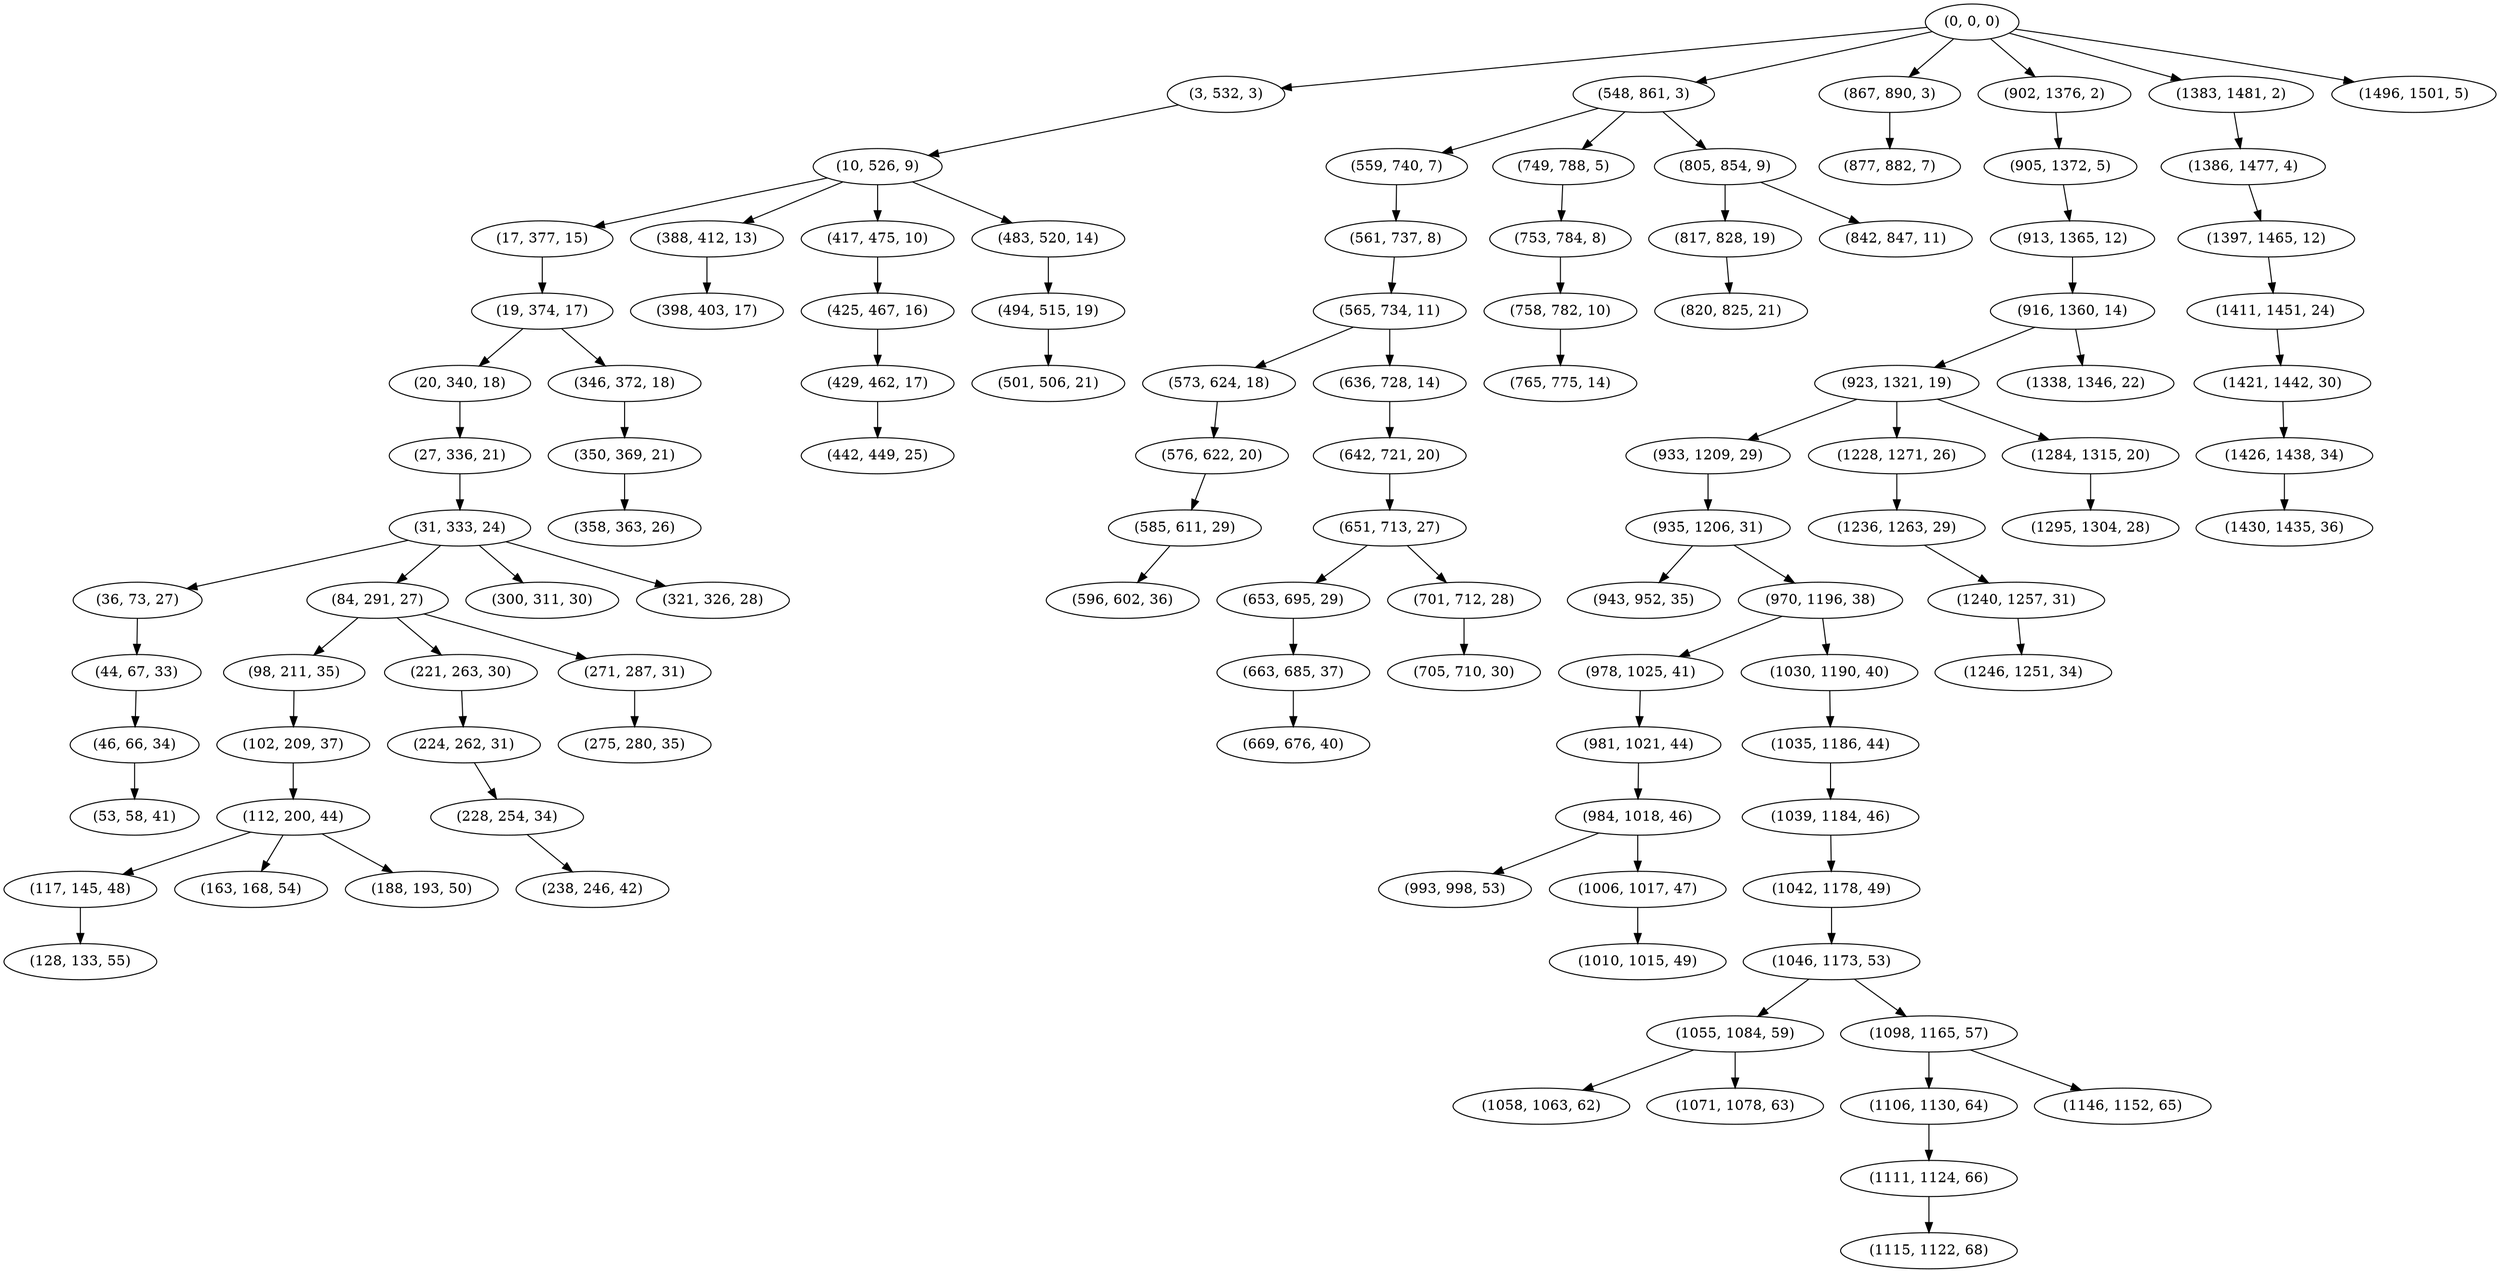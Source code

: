 digraph tree {
    "(0, 0, 0)";
    "(3, 532, 3)";
    "(10, 526, 9)";
    "(17, 377, 15)";
    "(19, 374, 17)";
    "(20, 340, 18)";
    "(27, 336, 21)";
    "(31, 333, 24)";
    "(36, 73, 27)";
    "(44, 67, 33)";
    "(46, 66, 34)";
    "(53, 58, 41)";
    "(84, 291, 27)";
    "(98, 211, 35)";
    "(102, 209, 37)";
    "(112, 200, 44)";
    "(117, 145, 48)";
    "(128, 133, 55)";
    "(163, 168, 54)";
    "(188, 193, 50)";
    "(221, 263, 30)";
    "(224, 262, 31)";
    "(228, 254, 34)";
    "(238, 246, 42)";
    "(271, 287, 31)";
    "(275, 280, 35)";
    "(300, 311, 30)";
    "(321, 326, 28)";
    "(346, 372, 18)";
    "(350, 369, 21)";
    "(358, 363, 26)";
    "(388, 412, 13)";
    "(398, 403, 17)";
    "(417, 475, 10)";
    "(425, 467, 16)";
    "(429, 462, 17)";
    "(442, 449, 25)";
    "(483, 520, 14)";
    "(494, 515, 19)";
    "(501, 506, 21)";
    "(548, 861, 3)";
    "(559, 740, 7)";
    "(561, 737, 8)";
    "(565, 734, 11)";
    "(573, 624, 18)";
    "(576, 622, 20)";
    "(585, 611, 29)";
    "(596, 602, 36)";
    "(636, 728, 14)";
    "(642, 721, 20)";
    "(651, 713, 27)";
    "(653, 695, 29)";
    "(663, 685, 37)";
    "(669, 676, 40)";
    "(701, 712, 28)";
    "(705, 710, 30)";
    "(749, 788, 5)";
    "(753, 784, 8)";
    "(758, 782, 10)";
    "(765, 775, 14)";
    "(805, 854, 9)";
    "(817, 828, 19)";
    "(820, 825, 21)";
    "(842, 847, 11)";
    "(867, 890, 3)";
    "(877, 882, 7)";
    "(902, 1376, 2)";
    "(905, 1372, 5)";
    "(913, 1365, 12)";
    "(916, 1360, 14)";
    "(923, 1321, 19)";
    "(933, 1209, 29)";
    "(935, 1206, 31)";
    "(943, 952, 35)";
    "(970, 1196, 38)";
    "(978, 1025, 41)";
    "(981, 1021, 44)";
    "(984, 1018, 46)";
    "(993, 998, 53)";
    "(1006, 1017, 47)";
    "(1010, 1015, 49)";
    "(1030, 1190, 40)";
    "(1035, 1186, 44)";
    "(1039, 1184, 46)";
    "(1042, 1178, 49)";
    "(1046, 1173, 53)";
    "(1055, 1084, 59)";
    "(1058, 1063, 62)";
    "(1071, 1078, 63)";
    "(1098, 1165, 57)";
    "(1106, 1130, 64)";
    "(1111, 1124, 66)";
    "(1115, 1122, 68)";
    "(1146, 1152, 65)";
    "(1228, 1271, 26)";
    "(1236, 1263, 29)";
    "(1240, 1257, 31)";
    "(1246, 1251, 34)";
    "(1284, 1315, 20)";
    "(1295, 1304, 28)";
    "(1338, 1346, 22)";
    "(1383, 1481, 2)";
    "(1386, 1477, 4)";
    "(1397, 1465, 12)";
    "(1411, 1451, 24)";
    "(1421, 1442, 30)";
    "(1426, 1438, 34)";
    "(1430, 1435, 36)";
    "(1496, 1501, 5)";
    "(0, 0, 0)" -> "(3, 532, 3)";
    "(0, 0, 0)" -> "(548, 861, 3)";
    "(0, 0, 0)" -> "(867, 890, 3)";
    "(0, 0, 0)" -> "(902, 1376, 2)";
    "(0, 0, 0)" -> "(1383, 1481, 2)";
    "(0, 0, 0)" -> "(1496, 1501, 5)";
    "(3, 532, 3)" -> "(10, 526, 9)";
    "(10, 526, 9)" -> "(17, 377, 15)";
    "(10, 526, 9)" -> "(388, 412, 13)";
    "(10, 526, 9)" -> "(417, 475, 10)";
    "(10, 526, 9)" -> "(483, 520, 14)";
    "(17, 377, 15)" -> "(19, 374, 17)";
    "(19, 374, 17)" -> "(20, 340, 18)";
    "(19, 374, 17)" -> "(346, 372, 18)";
    "(20, 340, 18)" -> "(27, 336, 21)";
    "(27, 336, 21)" -> "(31, 333, 24)";
    "(31, 333, 24)" -> "(36, 73, 27)";
    "(31, 333, 24)" -> "(84, 291, 27)";
    "(31, 333, 24)" -> "(300, 311, 30)";
    "(31, 333, 24)" -> "(321, 326, 28)";
    "(36, 73, 27)" -> "(44, 67, 33)";
    "(44, 67, 33)" -> "(46, 66, 34)";
    "(46, 66, 34)" -> "(53, 58, 41)";
    "(84, 291, 27)" -> "(98, 211, 35)";
    "(84, 291, 27)" -> "(221, 263, 30)";
    "(84, 291, 27)" -> "(271, 287, 31)";
    "(98, 211, 35)" -> "(102, 209, 37)";
    "(102, 209, 37)" -> "(112, 200, 44)";
    "(112, 200, 44)" -> "(117, 145, 48)";
    "(112, 200, 44)" -> "(163, 168, 54)";
    "(112, 200, 44)" -> "(188, 193, 50)";
    "(117, 145, 48)" -> "(128, 133, 55)";
    "(221, 263, 30)" -> "(224, 262, 31)";
    "(224, 262, 31)" -> "(228, 254, 34)";
    "(228, 254, 34)" -> "(238, 246, 42)";
    "(271, 287, 31)" -> "(275, 280, 35)";
    "(346, 372, 18)" -> "(350, 369, 21)";
    "(350, 369, 21)" -> "(358, 363, 26)";
    "(388, 412, 13)" -> "(398, 403, 17)";
    "(417, 475, 10)" -> "(425, 467, 16)";
    "(425, 467, 16)" -> "(429, 462, 17)";
    "(429, 462, 17)" -> "(442, 449, 25)";
    "(483, 520, 14)" -> "(494, 515, 19)";
    "(494, 515, 19)" -> "(501, 506, 21)";
    "(548, 861, 3)" -> "(559, 740, 7)";
    "(548, 861, 3)" -> "(749, 788, 5)";
    "(548, 861, 3)" -> "(805, 854, 9)";
    "(559, 740, 7)" -> "(561, 737, 8)";
    "(561, 737, 8)" -> "(565, 734, 11)";
    "(565, 734, 11)" -> "(573, 624, 18)";
    "(565, 734, 11)" -> "(636, 728, 14)";
    "(573, 624, 18)" -> "(576, 622, 20)";
    "(576, 622, 20)" -> "(585, 611, 29)";
    "(585, 611, 29)" -> "(596, 602, 36)";
    "(636, 728, 14)" -> "(642, 721, 20)";
    "(642, 721, 20)" -> "(651, 713, 27)";
    "(651, 713, 27)" -> "(653, 695, 29)";
    "(651, 713, 27)" -> "(701, 712, 28)";
    "(653, 695, 29)" -> "(663, 685, 37)";
    "(663, 685, 37)" -> "(669, 676, 40)";
    "(701, 712, 28)" -> "(705, 710, 30)";
    "(749, 788, 5)" -> "(753, 784, 8)";
    "(753, 784, 8)" -> "(758, 782, 10)";
    "(758, 782, 10)" -> "(765, 775, 14)";
    "(805, 854, 9)" -> "(817, 828, 19)";
    "(805, 854, 9)" -> "(842, 847, 11)";
    "(817, 828, 19)" -> "(820, 825, 21)";
    "(867, 890, 3)" -> "(877, 882, 7)";
    "(902, 1376, 2)" -> "(905, 1372, 5)";
    "(905, 1372, 5)" -> "(913, 1365, 12)";
    "(913, 1365, 12)" -> "(916, 1360, 14)";
    "(916, 1360, 14)" -> "(923, 1321, 19)";
    "(916, 1360, 14)" -> "(1338, 1346, 22)";
    "(923, 1321, 19)" -> "(933, 1209, 29)";
    "(923, 1321, 19)" -> "(1228, 1271, 26)";
    "(923, 1321, 19)" -> "(1284, 1315, 20)";
    "(933, 1209, 29)" -> "(935, 1206, 31)";
    "(935, 1206, 31)" -> "(943, 952, 35)";
    "(935, 1206, 31)" -> "(970, 1196, 38)";
    "(970, 1196, 38)" -> "(978, 1025, 41)";
    "(970, 1196, 38)" -> "(1030, 1190, 40)";
    "(978, 1025, 41)" -> "(981, 1021, 44)";
    "(981, 1021, 44)" -> "(984, 1018, 46)";
    "(984, 1018, 46)" -> "(993, 998, 53)";
    "(984, 1018, 46)" -> "(1006, 1017, 47)";
    "(1006, 1017, 47)" -> "(1010, 1015, 49)";
    "(1030, 1190, 40)" -> "(1035, 1186, 44)";
    "(1035, 1186, 44)" -> "(1039, 1184, 46)";
    "(1039, 1184, 46)" -> "(1042, 1178, 49)";
    "(1042, 1178, 49)" -> "(1046, 1173, 53)";
    "(1046, 1173, 53)" -> "(1055, 1084, 59)";
    "(1046, 1173, 53)" -> "(1098, 1165, 57)";
    "(1055, 1084, 59)" -> "(1058, 1063, 62)";
    "(1055, 1084, 59)" -> "(1071, 1078, 63)";
    "(1098, 1165, 57)" -> "(1106, 1130, 64)";
    "(1098, 1165, 57)" -> "(1146, 1152, 65)";
    "(1106, 1130, 64)" -> "(1111, 1124, 66)";
    "(1111, 1124, 66)" -> "(1115, 1122, 68)";
    "(1228, 1271, 26)" -> "(1236, 1263, 29)";
    "(1236, 1263, 29)" -> "(1240, 1257, 31)";
    "(1240, 1257, 31)" -> "(1246, 1251, 34)";
    "(1284, 1315, 20)" -> "(1295, 1304, 28)";
    "(1383, 1481, 2)" -> "(1386, 1477, 4)";
    "(1386, 1477, 4)" -> "(1397, 1465, 12)";
    "(1397, 1465, 12)" -> "(1411, 1451, 24)";
    "(1411, 1451, 24)" -> "(1421, 1442, 30)";
    "(1421, 1442, 30)" -> "(1426, 1438, 34)";
    "(1426, 1438, 34)" -> "(1430, 1435, 36)";
}
